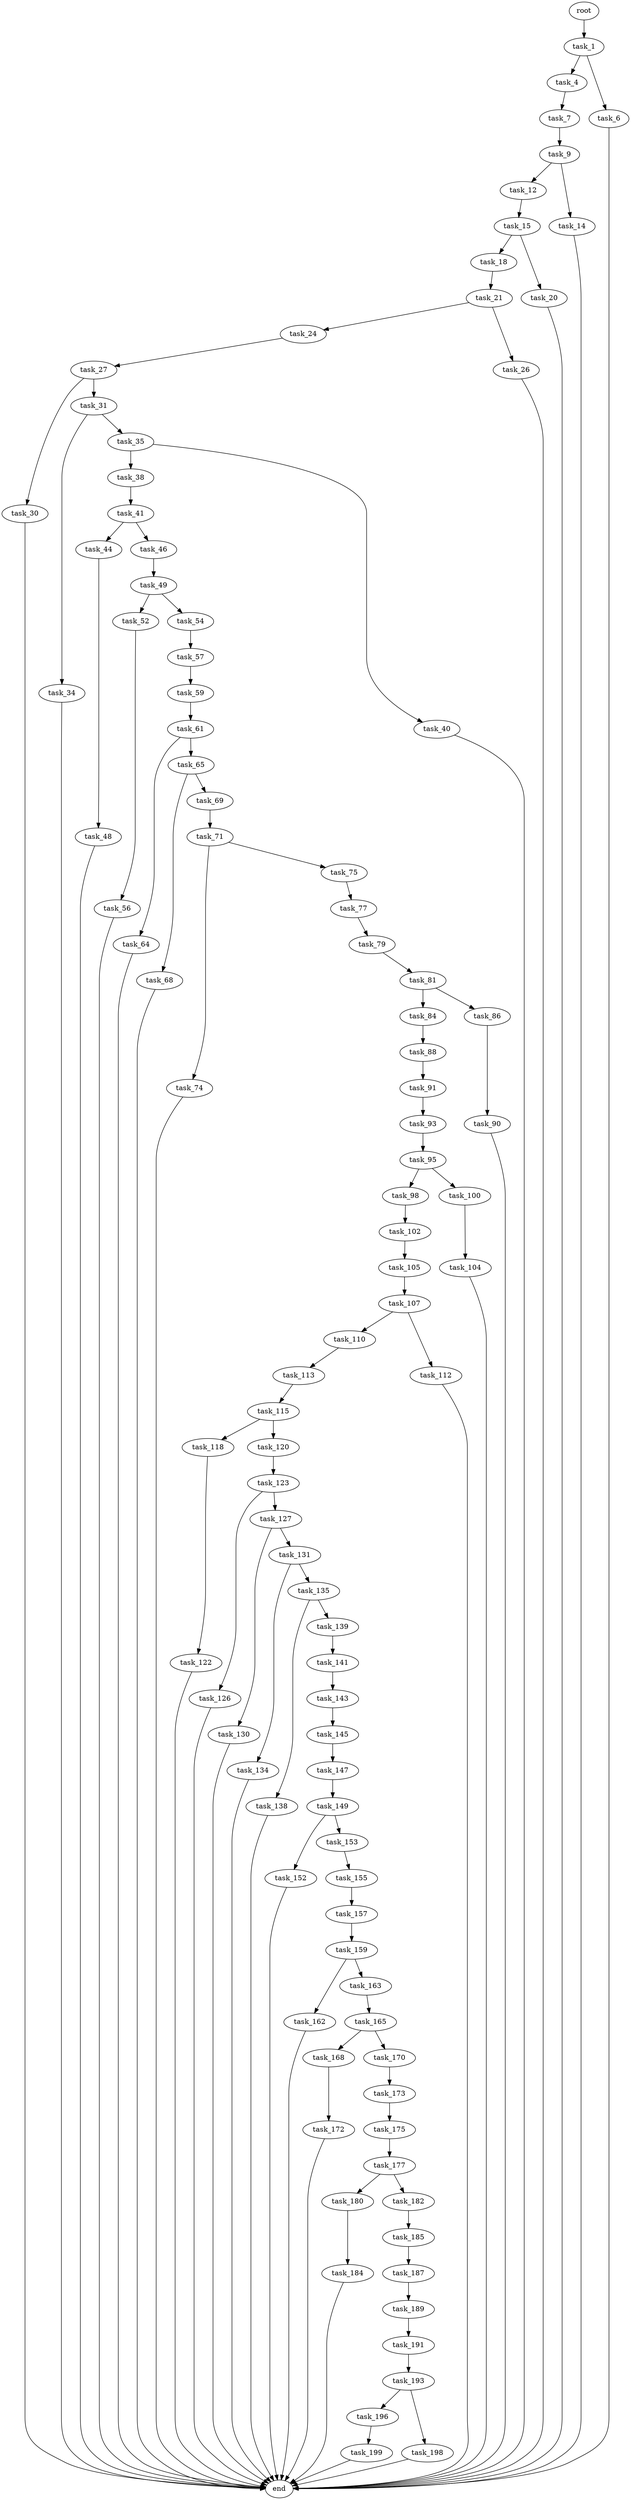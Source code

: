 digraph G {
  root [size="0.000000"];
  task_1 [size="1135891074942.000000"];
  task_4 [size="368293445632.000000"];
  task_6 [size="28991029248.000000"];
  task_7 [size="782757789696.000000"];
  end [size="0.000000"];
  task_9 [size="49002589744.000000"];
  task_12 [size="28991029248.000000"];
  task_14 [size="7322496165.000000"];
  task_15 [size="39154950384.000000"];
  task_18 [size="549755813888.000000"];
  task_20 [size="1073741824000.000000"];
  task_21 [size="549755813888.000000"];
  task_24 [size="30915182316.000000"];
  task_26 [size="1073741824000.000000"];
  task_27 [size="781961860056.000000"];
  task_30 [size="549755813888.000000"];
  task_31 [size="28991029248.000000"];
  task_34 [size="778398104.000000"];
  task_35 [size="33712017691.000000"];
  task_38 [size="134217728000.000000"];
  task_40 [size="68719476736.000000"];
  task_41 [size="549755813888.000000"];
  task_44 [size="158863764907.000000"];
  task_46 [size="71486996135.000000"];
  task_48 [size="549755813888.000000"];
  task_49 [size="549755813888.000000"];
  task_52 [size="134217728000.000000"];
  task_54 [size="549755813888.000000"];
  task_56 [size="312539915748.000000"];
  task_57 [size="1073741824000.000000"];
  task_59 [size="72200287092.000000"];
  task_61 [size="39828459270.000000"];
  task_64 [size="68719476736.000000"];
  task_65 [size="10256249474.000000"];
  task_68 [size="1030062996271.000000"];
  task_69 [size="18061084331.000000"];
  task_71 [size="231928233984.000000"];
  task_74 [size="8959661932.000000"];
  task_75 [size="549755813888.000000"];
  task_77 [size="27594726626.000000"];
  task_79 [size="235660658637.000000"];
  task_81 [size="17562156423.000000"];
  task_84 [size="4730407347.000000"];
  task_86 [size="549755813888.000000"];
  task_88 [size="420009002605.000000"];
  task_90 [size="368293445632.000000"];
  task_91 [size="97822673103.000000"];
  task_93 [size="124432061652.000000"];
  task_95 [size="22963057462.000000"];
  task_98 [size="12663975517.000000"];
  task_100 [size="9784597727.000000"];
  task_102 [size="33932100408.000000"];
  task_104 [size="214638582080.000000"];
  task_105 [size="856855190568.000000"];
  task_107 [size="863079881540.000000"];
  task_110 [size="477507788122.000000"];
  task_112 [size="17957650526.000000"];
  task_113 [size="8589934592.000000"];
  task_115 [size="368293445632.000000"];
  task_118 [size="134217728000.000000"];
  task_120 [size="231928233984.000000"];
  task_122 [size="1073741824000.000000"];
  task_123 [size="142994070348.000000"];
  task_126 [size="588747465986.000000"];
  task_127 [size="68719476736.000000"];
  task_130 [size="75982538601.000000"];
  task_131 [size="68719476736.000000"];
  task_134 [size="68719476736.000000"];
  task_135 [size="231928233984.000000"];
  task_138 [size="231928233984.000000"];
  task_139 [size="28991029248.000000"];
  task_141 [size="266194486412.000000"];
  task_143 [size="839388563572.000000"];
  task_145 [size="25243373357.000000"];
  task_147 [size="18979356283.000000"];
  task_149 [size="845002371387.000000"];
  task_152 [size="549755813888.000000"];
  task_153 [size="831983282.000000"];
  task_155 [size="134217728000.000000"];
  task_157 [size="18979503149.000000"];
  task_159 [size="11916505220.000000"];
  task_162 [size="1886318508.000000"];
  task_163 [size="21606299321.000000"];
  task_165 [size="68719476736.000000"];
  task_168 [size="138170634948.000000"];
  task_170 [size="90196075139.000000"];
  task_172 [size="114883719312.000000"];
  task_173 [size="9057305536.000000"];
  task_175 [size="5980864289.000000"];
  task_177 [size="77462640997.000000"];
  task_180 [size="8589934592.000000"];
  task_182 [size="1890652489.000000"];
  task_184 [size="1073741824000.000000"];
  task_185 [size="8589934592.000000"];
  task_187 [size="16670215044.000000"];
  task_189 [size="27369232006.000000"];
  task_191 [size="231928233984.000000"];
  task_193 [size="549755813888.000000"];
  task_196 [size="32896207209.000000"];
  task_198 [size="555761656736.000000"];
  task_199 [size="549755813888.000000"];

  root -> task_1 [size="1.000000"];
  task_1 -> task_4 [size="679477248.000000"];
  task_1 -> task_6 [size="679477248.000000"];
  task_4 -> task_7 [size="411041792.000000"];
  task_6 -> end [size="1.000000"];
  task_7 -> task_9 [size="679477248.000000"];
  task_9 -> task_12 [size="838860800.000000"];
  task_9 -> task_14 [size="838860800.000000"];
  task_12 -> task_15 [size="75497472.000000"];
  task_14 -> end [size="1.000000"];
  task_15 -> task_18 [size="679477248.000000"];
  task_15 -> task_20 [size="679477248.000000"];
  task_18 -> task_21 [size="536870912.000000"];
  task_20 -> end [size="1.000000"];
  task_21 -> task_24 [size="536870912.000000"];
  task_21 -> task_26 [size="536870912.000000"];
  task_24 -> task_27 [size="838860800.000000"];
  task_26 -> end [size="1.000000"];
  task_27 -> task_30 [size="536870912.000000"];
  task_27 -> task_31 [size="536870912.000000"];
  task_30 -> end [size="1.000000"];
  task_31 -> task_34 [size="75497472.000000"];
  task_31 -> task_35 [size="75497472.000000"];
  task_34 -> end [size="1.000000"];
  task_35 -> task_38 [size="33554432.000000"];
  task_35 -> task_40 [size="33554432.000000"];
  task_38 -> task_41 [size="209715200.000000"];
  task_40 -> end [size="1.000000"];
  task_41 -> task_44 [size="536870912.000000"];
  task_41 -> task_46 [size="536870912.000000"];
  task_44 -> task_48 [size="301989888.000000"];
  task_46 -> task_49 [size="75497472.000000"];
  task_48 -> end [size="1.000000"];
  task_49 -> task_52 [size="536870912.000000"];
  task_49 -> task_54 [size="536870912.000000"];
  task_52 -> task_56 [size="209715200.000000"];
  task_54 -> task_57 [size="536870912.000000"];
  task_56 -> end [size="1.000000"];
  task_57 -> task_59 [size="838860800.000000"];
  task_59 -> task_61 [size="134217728.000000"];
  task_61 -> task_64 [size="75497472.000000"];
  task_61 -> task_65 [size="75497472.000000"];
  task_64 -> end [size="1.000000"];
  task_65 -> task_68 [size="209715200.000000"];
  task_65 -> task_69 [size="209715200.000000"];
  task_68 -> end [size="1.000000"];
  task_69 -> task_71 [size="411041792.000000"];
  task_71 -> task_74 [size="301989888.000000"];
  task_71 -> task_75 [size="301989888.000000"];
  task_74 -> end [size="1.000000"];
  task_75 -> task_77 [size="536870912.000000"];
  task_77 -> task_79 [size="33554432.000000"];
  task_79 -> task_81 [size="838860800.000000"];
  task_81 -> task_84 [size="301989888.000000"];
  task_81 -> task_86 [size="301989888.000000"];
  task_84 -> task_88 [size="134217728.000000"];
  task_86 -> task_90 [size="536870912.000000"];
  task_88 -> task_91 [size="301989888.000000"];
  task_90 -> end [size="1.000000"];
  task_91 -> task_93 [size="75497472.000000"];
  task_93 -> task_95 [size="134217728.000000"];
  task_95 -> task_98 [size="679477248.000000"];
  task_95 -> task_100 [size="679477248.000000"];
  task_98 -> task_102 [size="209715200.000000"];
  task_100 -> task_104 [size="209715200.000000"];
  task_102 -> task_105 [size="134217728.000000"];
  task_104 -> end [size="1.000000"];
  task_105 -> task_107 [size="536870912.000000"];
  task_107 -> task_110 [size="679477248.000000"];
  task_107 -> task_112 [size="679477248.000000"];
  task_110 -> task_113 [size="411041792.000000"];
  task_112 -> end [size="1.000000"];
  task_113 -> task_115 [size="33554432.000000"];
  task_115 -> task_118 [size="411041792.000000"];
  task_115 -> task_120 [size="411041792.000000"];
  task_118 -> task_122 [size="209715200.000000"];
  task_120 -> task_123 [size="301989888.000000"];
  task_122 -> end [size="1.000000"];
  task_123 -> task_126 [size="134217728.000000"];
  task_123 -> task_127 [size="134217728.000000"];
  task_126 -> end [size="1.000000"];
  task_127 -> task_130 [size="134217728.000000"];
  task_127 -> task_131 [size="134217728.000000"];
  task_130 -> end [size="1.000000"];
  task_131 -> task_134 [size="134217728.000000"];
  task_131 -> task_135 [size="134217728.000000"];
  task_134 -> end [size="1.000000"];
  task_135 -> task_138 [size="301989888.000000"];
  task_135 -> task_139 [size="301989888.000000"];
  task_138 -> end [size="1.000000"];
  task_139 -> task_141 [size="75497472.000000"];
  task_141 -> task_143 [size="411041792.000000"];
  task_143 -> task_145 [size="536870912.000000"];
  task_145 -> task_147 [size="679477248.000000"];
  task_147 -> task_149 [size="301989888.000000"];
  task_149 -> task_152 [size="679477248.000000"];
  task_149 -> task_153 [size="679477248.000000"];
  task_152 -> end [size="1.000000"];
  task_153 -> task_155 [size="33554432.000000"];
  task_155 -> task_157 [size="209715200.000000"];
  task_157 -> task_159 [size="75497472.000000"];
  task_159 -> task_162 [size="209715200.000000"];
  task_159 -> task_163 [size="209715200.000000"];
  task_162 -> end [size="1.000000"];
  task_163 -> task_165 [size="679477248.000000"];
  task_165 -> task_168 [size="134217728.000000"];
  task_165 -> task_170 [size="134217728.000000"];
  task_168 -> task_172 [size="134217728.000000"];
  task_170 -> task_173 [size="75497472.000000"];
  task_172 -> end [size="1.000000"];
  task_173 -> task_175 [size="209715200.000000"];
  task_175 -> task_177 [size="134217728.000000"];
  task_177 -> task_180 [size="209715200.000000"];
  task_177 -> task_182 [size="209715200.000000"];
  task_180 -> task_184 [size="33554432.000000"];
  task_182 -> task_185 [size="209715200.000000"];
  task_184 -> end [size="1.000000"];
  task_185 -> task_187 [size="33554432.000000"];
  task_187 -> task_189 [size="411041792.000000"];
  task_189 -> task_191 [size="536870912.000000"];
  task_191 -> task_193 [size="301989888.000000"];
  task_193 -> task_196 [size="536870912.000000"];
  task_193 -> task_198 [size="536870912.000000"];
  task_196 -> task_199 [size="838860800.000000"];
  task_198 -> end [size="1.000000"];
  task_199 -> end [size="1.000000"];
}
